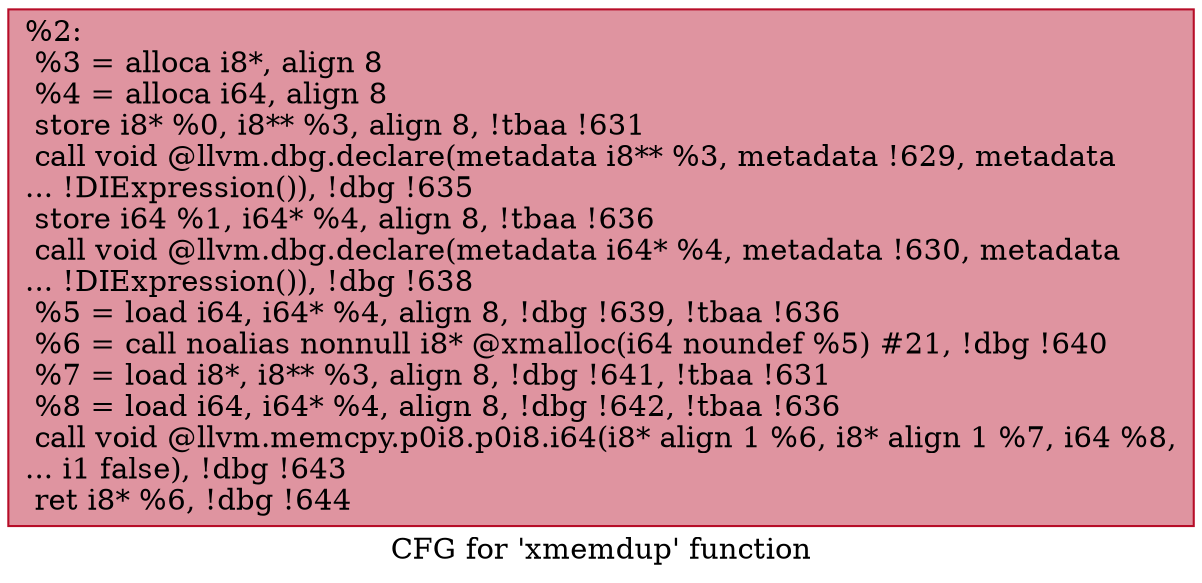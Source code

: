 digraph "CFG for 'xmemdup' function" {
	label="CFG for 'xmemdup' function";

	Node0x9ed570 [shape=record,color="#b70d28ff", style=filled, fillcolor="#b70d2870",label="{%2:\l  %3 = alloca i8*, align 8\l  %4 = alloca i64, align 8\l  store i8* %0, i8** %3, align 8, !tbaa !631\l  call void @llvm.dbg.declare(metadata i8** %3, metadata !629, metadata\l... !DIExpression()), !dbg !635\l  store i64 %1, i64* %4, align 8, !tbaa !636\l  call void @llvm.dbg.declare(metadata i64* %4, metadata !630, metadata\l... !DIExpression()), !dbg !638\l  %5 = load i64, i64* %4, align 8, !dbg !639, !tbaa !636\l  %6 = call noalias nonnull i8* @xmalloc(i64 noundef %5) #21, !dbg !640\l  %7 = load i8*, i8** %3, align 8, !dbg !641, !tbaa !631\l  %8 = load i64, i64* %4, align 8, !dbg !642, !tbaa !636\l  call void @llvm.memcpy.p0i8.p0i8.i64(i8* align 1 %6, i8* align 1 %7, i64 %8,\l... i1 false), !dbg !643\l  ret i8* %6, !dbg !644\l}"];
}
